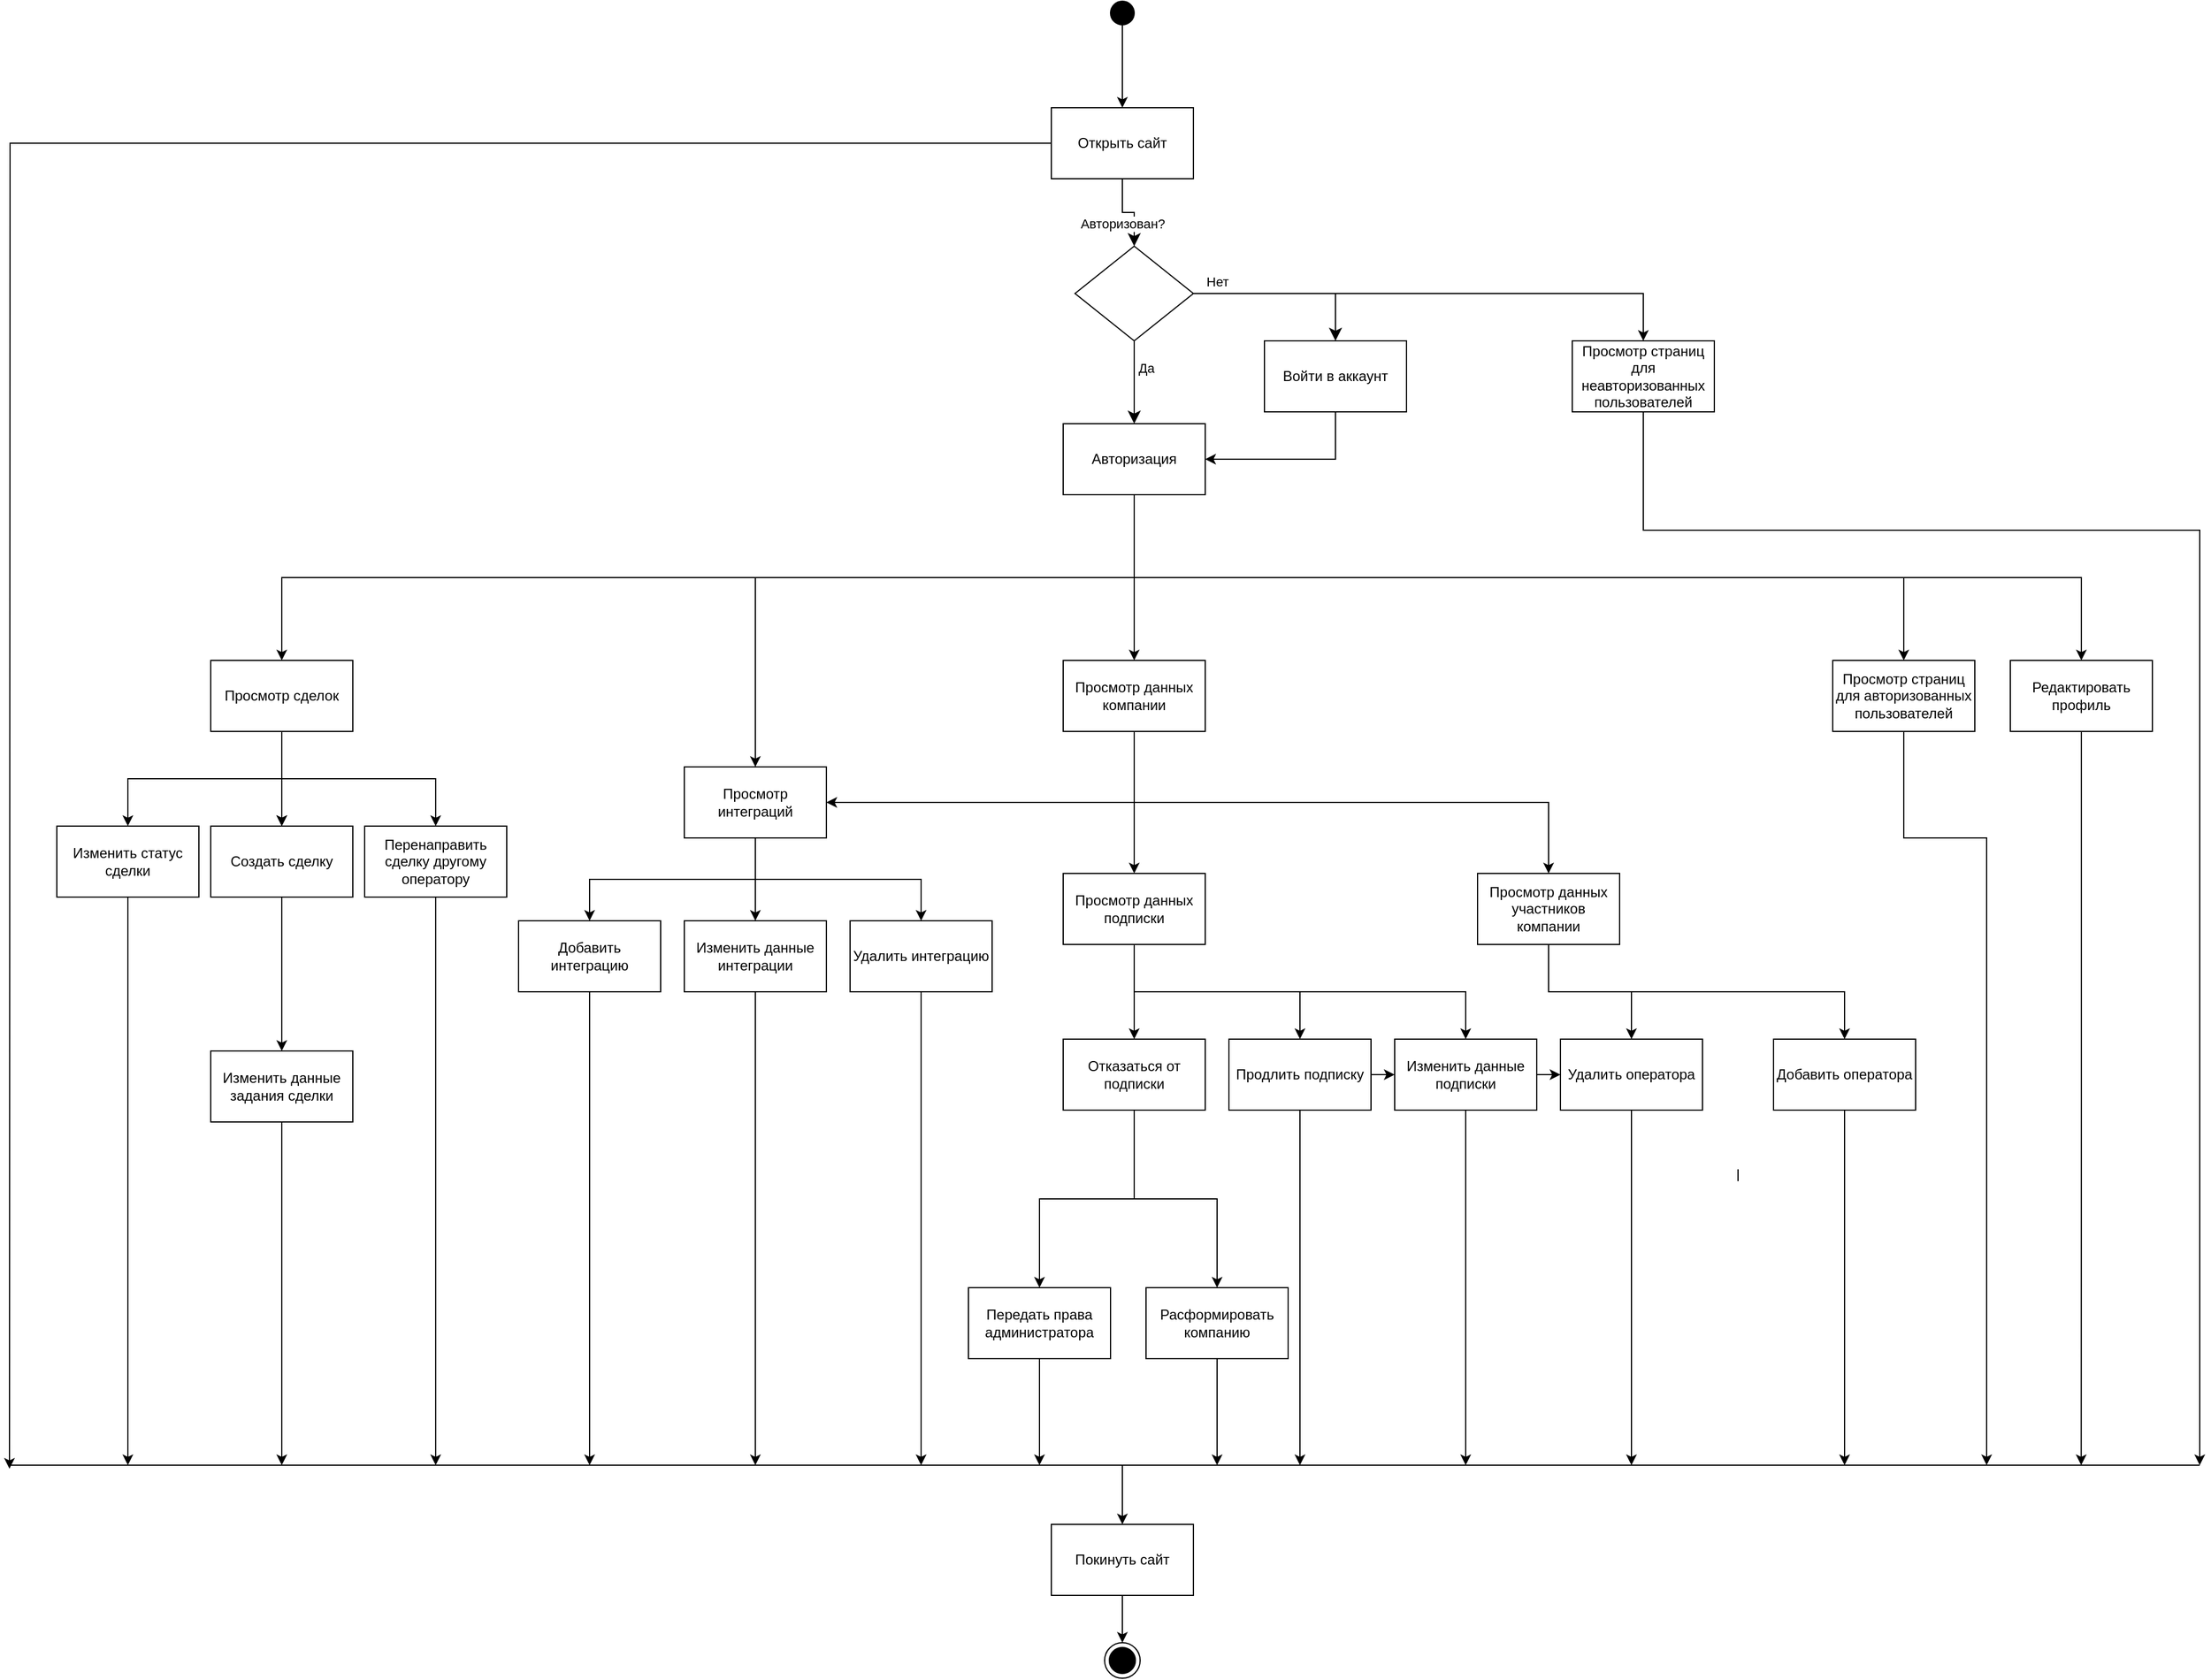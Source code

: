<mxfile version="26.1.3">
  <diagram name="Page-1" id="Uh66OyGz9GJBSdmVf8ia">
    <mxGraphModel dx="2185" dy="773" grid="1" gridSize="10" guides="1" tooltips="1" connect="1" arrows="1" fold="1" page="1" pageScale="1" pageWidth="827" pageHeight="1169" background="#ffffff" math="0" shadow="0">
      <root>
        <mxCell id="0" />
        <mxCell id="1" parent="0" />
        <mxCell id="p5qslzF1SvEQcc3jGU2w-1" value="" style="rounded=0;html=1;jettySize=auto;orthogonalLoop=1;fontSize=11;endArrow=classic;endFill=1;endSize=8;strokeWidth=1;shadow=0;labelBackgroundColor=none;edgeStyle=orthogonalEdgeStyle;exitX=0.5;exitY=1;exitDx=0;exitDy=0;" parent="1" source="p5qslzF1SvEQcc3jGU2w-8" target="p5qslzF1SvEQcc3jGU2w-6" edge="1">
          <mxGeometry relative="1" as="geometry">
            <mxPoint x="290" y="270" as="sourcePoint" />
          </mxGeometry>
        </mxCell>
        <mxCell id="p5qslzF1SvEQcc3jGU2w-2" value="Авторизован?" style="edgeLabel;html=1;align=center;verticalAlign=middle;resizable=0;points=[];" parent="p5qslzF1SvEQcc3jGU2w-1" vertex="1" connectable="0">
          <mxGeometry x="-0.28" y="3" relative="1" as="geometry">
            <mxPoint x="-3" y="14" as="offset" />
          </mxGeometry>
        </mxCell>
        <mxCell id="p5qslzF1SvEQcc3jGU2w-3" value="Да" style="rounded=0;html=1;jettySize=auto;orthogonalLoop=1;fontSize=11;endArrow=classic;endFill=1;endSize=8;strokeWidth=1;shadow=0;labelBackgroundColor=none;edgeStyle=orthogonalEdgeStyle;" parent="1" source="p5qslzF1SvEQcc3jGU2w-6" target="p5qslzF1SvEQcc3jGU2w-17" edge="1">
          <mxGeometry x="-0.337" y="10" relative="1" as="geometry">
            <mxPoint as="offset" />
            <mxPoint x="300" y="377" as="targetPoint" />
          </mxGeometry>
        </mxCell>
        <mxCell id="p5qslzF1SvEQcc3jGU2w-4" value="Нет" style="edgeStyle=orthogonalEdgeStyle;rounded=0;html=1;jettySize=auto;orthogonalLoop=1;fontSize=11;endArrow=classic;endFill=1;endSize=8;strokeWidth=1;shadow=0;labelBackgroundColor=none;" parent="1" source="p5qslzF1SvEQcc3jGU2w-6" target="p5qslzF1SvEQcc3jGU2w-14" edge="1">
          <mxGeometry x="-0.75" y="10" relative="1" as="geometry">
            <mxPoint as="offset" />
            <mxPoint x="430" y="247" as="targetPoint" />
            <Array as="points">
              <mxPoint x="470" y="247" />
            </Array>
          </mxGeometry>
        </mxCell>
        <mxCell id="p5qslzF1SvEQcc3jGU2w-5" style="edgeStyle=orthogonalEdgeStyle;rounded=0;orthogonalLoop=1;jettySize=auto;html=1;exitX=1;exitY=0.5;exitDx=0;exitDy=0;entryX=0.5;entryY=0;entryDx=0;entryDy=0;" parent="1" source="p5qslzF1SvEQcc3jGU2w-6" target="p5qslzF1SvEQcc3jGU2w-40" edge="1">
          <mxGeometry relative="1" as="geometry" />
        </mxCell>
        <mxCell id="p5qslzF1SvEQcc3jGU2w-6" value="" style="rhombus;whiteSpace=wrap;html=1;shadow=0;fontFamily=Helvetica;fontSize=12;align=center;strokeWidth=1;spacing=6;spacingTop=-4;" parent="1" vertex="1">
          <mxGeometry x="250" y="207" width="100" height="80" as="geometry" />
        </mxCell>
        <mxCell id="p5qslzF1SvEQcc3jGU2w-157" style="edgeStyle=orthogonalEdgeStyle;rounded=0;orthogonalLoop=1;jettySize=auto;html=1;exitX=0;exitY=0.5;exitDx=0;exitDy=0;" parent="1" source="p5qslzF1SvEQcc3jGU2w-8" edge="1">
          <mxGeometry relative="1" as="geometry">
            <mxPoint x="-650" y="1240" as="targetPoint" />
          </mxGeometry>
        </mxCell>
        <mxCell id="p5qslzF1SvEQcc3jGU2w-8" value="Открыть сайт" style="rounded=0;whiteSpace=wrap;html=1;" parent="1" vertex="1">
          <mxGeometry x="230" y="90" width="120" height="60" as="geometry" />
        </mxCell>
        <mxCell id="p5qslzF1SvEQcc3jGU2w-9" value="" style="ellipse;shape=doubleEllipse;whiteSpace=wrap;html=1;aspect=fixed;fillColor=#000000;" parent="1" vertex="1">
          <mxGeometry x="280" width="20" height="20" as="geometry" />
        </mxCell>
        <mxCell id="p5qslzF1SvEQcc3jGU2w-10" value="" style="endArrow=classic;html=1;rounded=0;" parent="1" source="p5qslzF1SvEQcc3jGU2w-9" target="p5qslzF1SvEQcc3jGU2w-8" edge="1">
          <mxGeometry width="50" height="50" relative="1" as="geometry">
            <mxPoint x="620" y="260" as="sourcePoint" />
            <mxPoint x="670" y="210" as="targetPoint" />
          </mxGeometry>
        </mxCell>
        <mxCell id="p5qslzF1SvEQcc3jGU2w-13" style="edgeStyle=orthogonalEdgeStyle;rounded=0;orthogonalLoop=1;jettySize=auto;html=1;exitX=0.5;exitY=1;exitDx=0;exitDy=0;entryX=1;entryY=0.5;entryDx=0;entryDy=0;" parent="1" source="p5qslzF1SvEQcc3jGU2w-14" target="p5qslzF1SvEQcc3jGU2w-17" edge="1">
          <mxGeometry relative="1" as="geometry" />
        </mxCell>
        <mxCell id="p5qslzF1SvEQcc3jGU2w-14" value="Войти в аккаунт" style="rounded=0;whiteSpace=wrap;html=1;" parent="1" vertex="1">
          <mxGeometry x="410" y="287" width="120" height="60" as="geometry" />
        </mxCell>
        <mxCell id="p5qslzF1SvEQcc3jGU2w-15" style="edgeStyle=orthogonalEdgeStyle;rounded=0;orthogonalLoop=1;jettySize=auto;html=1;exitX=0.5;exitY=1;exitDx=0;exitDy=0;entryX=0.5;entryY=0;entryDx=0;entryDy=0;" parent="1" source="p5qslzF1SvEQcc3jGU2w-17" target="p5qslzF1SvEQcc3jGU2w-38" edge="1">
          <mxGeometry relative="1" as="geometry" />
        </mxCell>
        <mxCell id="p5qslzF1SvEQcc3jGU2w-16" style="edgeStyle=orthogonalEdgeStyle;rounded=0;orthogonalLoop=1;jettySize=auto;html=1;exitX=0.5;exitY=1;exitDx=0;exitDy=0;entryX=0.5;entryY=0;entryDx=0;entryDy=0;" parent="1" source="p5qslzF1SvEQcc3jGU2w-17" target="p5qslzF1SvEQcc3jGU2w-19" edge="1">
          <mxGeometry relative="1" as="geometry" />
        </mxCell>
        <mxCell id="p5qslzF1SvEQcc3jGU2w-111" style="edgeStyle=orthogonalEdgeStyle;rounded=0;orthogonalLoop=1;jettySize=auto;html=1;exitX=0.5;exitY=1;exitDx=0;exitDy=0;entryX=0.5;entryY=0;entryDx=0;entryDy=0;" parent="1" source="p5qslzF1SvEQcc3jGU2w-17" target="p5qslzF1SvEQcc3jGU2w-68" edge="1">
          <mxGeometry relative="1" as="geometry" />
        </mxCell>
        <mxCell id="p5qslzF1SvEQcc3jGU2w-126" style="edgeStyle=orthogonalEdgeStyle;rounded=0;orthogonalLoop=1;jettySize=auto;html=1;exitX=0.5;exitY=1;exitDx=0;exitDy=0;entryX=0.5;entryY=0;entryDx=0;entryDy=0;" parent="1" source="p5qslzF1SvEQcc3jGU2w-17" target="p5qslzF1SvEQcc3jGU2w-99" edge="1">
          <mxGeometry relative="1" as="geometry">
            <Array as="points">
              <mxPoint x="300" y="487" />
              <mxPoint x="-20" y="487" />
            </Array>
          </mxGeometry>
        </mxCell>
        <mxCell id="p5qslzF1SvEQcc3jGU2w-129" style="edgeStyle=orthogonalEdgeStyle;rounded=0;orthogonalLoop=1;jettySize=auto;html=1;exitX=0.5;exitY=1;exitDx=0;exitDy=0;entryX=0.5;entryY=0;entryDx=0;entryDy=0;" parent="1" source="p5qslzF1SvEQcc3jGU2w-17" target="p5qslzF1SvEQcc3jGU2w-58" edge="1">
          <mxGeometry relative="1" as="geometry" />
        </mxCell>
        <mxCell id="p5qslzF1SvEQcc3jGU2w-17" value="Авторизация" style="rounded=0;whiteSpace=wrap;html=1;" parent="1" vertex="1">
          <mxGeometry x="240" y="357" width="120" height="60" as="geometry" />
        </mxCell>
        <mxCell id="p5qslzF1SvEQcc3jGU2w-154" style="edgeStyle=orthogonalEdgeStyle;rounded=0;orthogonalLoop=1;jettySize=auto;html=1;exitX=0.5;exitY=1;exitDx=0;exitDy=0;" parent="1" source="p5qslzF1SvEQcc3jGU2w-19" edge="1">
          <mxGeometry relative="1" as="geometry">
            <mxPoint x="1099.857" y="1237" as="targetPoint" />
          </mxGeometry>
        </mxCell>
        <mxCell id="p5qslzF1SvEQcc3jGU2w-19" value="Редактировать профиль" style="rounded=0;whiteSpace=wrap;html=1;" parent="1" vertex="1">
          <mxGeometry x="1040" y="557" width="120" height="60" as="geometry" />
        </mxCell>
        <mxCell id="p5qslzF1SvEQcc3jGU2w-33" value="" style="ellipse;html=1;shape=endState;fillColor=#000000;strokeColor=#000000;" parent="1" vertex="1">
          <mxGeometry x="275" y="1387" width="30" height="30" as="geometry" />
        </mxCell>
        <mxCell id="p5qslzF1SvEQcc3jGU2w-153" style="edgeStyle=orthogonalEdgeStyle;rounded=0;orthogonalLoop=1;jettySize=auto;html=1;exitX=0.5;exitY=1;exitDx=0;exitDy=0;" parent="1" source="p5qslzF1SvEQcc3jGU2w-38" edge="1">
          <mxGeometry relative="1" as="geometry">
            <mxPoint x="1020" y="1237" as="targetPoint" />
            <Array as="points">
              <mxPoint x="950" y="707" />
              <mxPoint x="1020" y="707" />
            </Array>
          </mxGeometry>
        </mxCell>
        <mxCell id="p5qslzF1SvEQcc3jGU2w-38" value="Просмотр страниц для авторизованных пользователей" style="rounded=0;whiteSpace=wrap;html=1;" parent="1" vertex="1">
          <mxGeometry x="890" y="557" width="120" height="60" as="geometry" />
        </mxCell>
        <mxCell id="p5qslzF1SvEQcc3jGU2w-156" style="edgeStyle=orthogonalEdgeStyle;rounded=0;orthogonalLoop=1;jettySize=auto;html=1;exitX=0.5;exitY=1;exitDx=0;exitDy=0;" parent="1" source="p5qslzF1SvEQcc3jGU2w-40" edge="1">
          <mxGeometry relative="1" as="geometry">
            <mxPoint x="1200" y="1237" as="targetPoint" />
            <Array as="points">
              <mxPoint x="730" y="447" />
              <mxPoint x="1200" y="447" />
            </Array>
          </mxGeometry>
        </mxCell>
        <mxCell id="p5qslzF1SvEQcc3jGU2w-40" value="Просмотр страниц для неавторизованных пользователей" style="rounded=0;whiteSpace=wrap;html=1;" parent="1" vertex="1">
          <mxGeometry x="670" y="287" width="120" height="60" as="geometry" />
        </mxCell>
        <mxCell id="p5qslzF1SvEQcc3jGU2w-54" style="edgeStyle=orthogonalEdgeStyle;rounded=0;orthogonalLoop=1;jettySize=auto;html=1;exitX=0.5;exitY=1;exitDx=0;exitDy=0;entryX=0.5;entryY=0;entryDx=0;entryDy=0;" parent="1" source="p5qslzF1SvEQcc3jGU2w-58" target="p5qslzF1SvEQcc3jGU2w-60" edge="1">
          <mxGeometry relative="1" as="geometry" />
        </mxCell>
        <mxCell id="p5qslzF1SvEQcc3jGU2w-55" style="edgeStyle=orthogonalEdgeStyle;rounded=0;orthogonalLoop=1;jettySize=auto;html=1;exitX=0.5;exitY=1;exitDx=0;exitDy=0;" parent="1" source="p5qslzF1SvEQcc3jGU2w-58" target="p5qslzF1SvEQcc3jGU2w-62" edge="1">
          <mxGeometry relative="1" as="geometry" />
        </mxCell>
        <mxCell id="p5qslzF1SvEQcc3jGU2w-56" style="edgeStyle=orthogonalEdgeStyle;rounded=0;orthogonalLoop=1;jettySize=auto;html=1;exitX=0.5;exitY=1;exitDx=0;exitDy=0;" parent="1" source="p5qslzF1SvEQcc3jGU2w-58" target="p5qslzF1SvEQcc3jGU2w-64" edge="1">
          <mxGeometry relative="1" as="geometry" />
        </mxCell>
        <mxCell id="p5qslzF1SvEQcc3jGU2w-57" style="edgeStyle=orthogonalEdgeStyle;rounded=0;orthogonalLoop=1;jettySize=auto;html=1;exitX=0.5;exitY=1;exitDx=0;exitDy=0;" parent="1" source="p5qslzF1SvEQcc3jGU2w-60" target="p5qslzF1SvEQcc3jGU2w-88" edge="1">
          <mxGeometry relative="1" as="geometry" />
        </mxCell>
        <mxCell id="p5qslzF1SvEQcc3jGU2w-58" value="Просмотр сделок" style="rounded=0;whiteSpace=wrap;html=1;" parent="1" vertex="1">
          <mxGeometry x="-480" y="557" width="120" height="60" as="geometry" />
        </mxCell>
        <mxCell id="p5qslzF1SvEQcc3jGU2w-133" style="edgeStyle=orthogonalEdgeStyle;rounded=0;orthogonalLoop=1;jettySize=auto;html=1;exitX=0.5;exitY=1;exitDx=0;exitDy=0;" parent="1" source="p5qslzF1SvEQcc3jGU2w-62" edge="1">
          <mxGeometry relative="1" as="geometry">
            <mxPoint x="-290" y="1237" as="targetPoint" />
          </mxGeometry>
        </mxCell>
        <mxCell id="p5qslzF1SvEQcc3jGU2w-62" value="Перенаправить сделку другому оператору" style="rounded=0;whiteSpace=wrap;html=1;" parent="1" vertex="1">
          <mxGeometry x="-350" y="697" width="120" height="60" as="geometry" />
        </mxCell>
        <mxCell id="p5qslzF1SvEQcc3jGU2w-132" style="edgeStyle=orthogonalEdgeStyle;rounded=0;orthogonalLoop=1;jettySize=auto;html=1;exitX=0.5;exitY=1;exitDx=0;exitDy=0;" parent="1" source="p5qslzF1SvEQcc3jGU2w-64" edge="1">
          <mxGeometry relative="1" as="geometry">
            <mxPoint x="-550" y="1237" as="targetPoint" />
          </mxGeometry>
        </mxCell>
        <mxCell id="p5qslzF1SvEQcc3jGU2w-64" value="Изменить статус сделки" style="rounded=0;whiteSpace=wrap;html=1;" parent="1" vertex="1">
          <mxGeometry x="-610" y="697" width="120" height="60" as="geometry" />
        </mxCell>
        <mxCell id="p5qslzF1SvEQcc3jGU2w-119" style="edgeStyle=orthogonalEdgeStyle;rounded=0;orthogonalLoop=1;jettySize=auto;html=1;exitX=0.5;exitY=1;exitDx=0;exitDy=0;entryX=0.5;entryY=0;entryDx=0;entryDy=0;" parent="1" source="p5qslzF1SvEQcc3jGU2w-68" target="p5qslzF1SvEQcc3jGU2w-76" edge="1">
          <mxGeometry relative="1" as="geometry" />
        </mxCell>
        <mxCell id="p5qslzF1SvEQcc3jGU2w-120" style="edgeStyle=orthogonalEdgeStyle;rounded=0;orthogonalLoop=1;jettySize=auto;html=1;exitX=0.5;exitY=1;exitDx=0;exitDy=0;entryX=0.5;entryY=0;entryDx=0;entryDy=0;" parent="1" source="p5qslzF1SvEQcc3jGU2w-68" target="p5qslzF1SvEQcc3jGU2w-72" edge="1">
          <mxGeometry relative="1" as="geometry" />
        </mxCell>
        <mxCell id="p5qslzF1SvEQcc3jGU2w-125" style="edgeStyle=orthogonalEdgeStyle;rounded=0;orthogonalLoop=1;jettySize=auto;html=1;exitX=0.5;exitY=1;exitDx=0;exitDy=0;entryX=1;entryY=0.5;entryDx=0;entryDy=0;" parent="1" source="p5qslzF1SvEQcc3jGU2w-68" target="p5qslzF1SvEQcc3jGU2w-99" edge="1">
          <mxGeometry relative="1" as="geometry" />
        </mxCell>
        <mxCell id="p5qslzF1SvEQcc3jGU2w-68" value="Просмотр данных компании" style="rounded=0;whiteSpace=wrap;html=1;" parent="1" vertex="1">
          <mxGeometry x="240" y="557" width="120" height="60" as="geometry" />
        </mxCell>
        <mxCell id="p5qslzF1SvEQcc3jGU2w-69" style="edgeStyle=orthogonalEdgeStyle;rounded=0;orthogonalLoop=1;jettySize=auto;html=1;exitX=0.5;exitY=1;exitDx=0;exitDy=0;entryX=0.5;entryY=0;entryDx=0;entryDy=0;" parent="1" source="p5qslzF1SvEQcc3jGU2w-72" target="p5qslzF1SvEQcc3jGU2w-79" edge="1">
          <mxGeometry relative="1" as="geometry" />
        </mxCell>
        <mxCell id="p5qslzF1SvEQcc3jGU2w-70" style="edgeStyle=orthogonalEdgeStyle;rounded=0;orthogonalLoop=1;jettySize=auto;html=1;exitX=0.5;exitY=1;exitDx=0;exitDy=0;entryX=0.5;entryY=0;entryDx=0;entryDy=0;" parent="1" source="p5qslzF1SvEQcc3jGU2w-72" target="p5qslzF1SvEQcc3jGU2w-82" edge="1">
          <mxGeometry relative="1" as="geometry" />
        </mxCell>
        <mxCell id="p5qslzF1SvEQcc3jGU2w-114" style="edgeStyle=orthogonalEdgeStyle;rounded=0;orthogonalLoop=1;jettySize=auto;html=1;exitX=0.5;exitY=1;exitDx=0;exitDy=0;" parent="1" source="p5qslzF1SvEQcc3jGU2w-72" target="p5qslzF1SvEQcc3jGU2w-93" edge="1">
          <mxGeometry relative="1" as="geometry" />
        </mxCell>
        <mxCell id="p5qslzF1SvEQcc3jGU2w-72" value="Просмотр данных подписки" style="rounded=0;whiteSpace=wrap;html=1;" parent="1" vertex="1">
          <mxGeometry x="240" y="737" width="120" height="60" as="geometry" />
        </mxCell>
        <mxCell id="p5qslzF1SvEQcc3jGU2w-73" style="edgeStyle=orthogonalEdgeStyle;rounded=0;orthogonalLoop=1;jettySize=auto;html=1;exitX=0.5;exitY=1;exitDx=0;exitDy=0;entryX=0.5;entryY=0;entryDx=0;entryDy=0;" parent="1" source="p5qslzF1SvEQcc3jGU2w-76" target="p5qslzF1SvEQcc3jGU2w-84" edge="1">
          <mxGeometry relative="1" as="geometry" />
        </mxCell>
        <mxCell id="p5qslzF1SvEQcc3jGU2w-74" style="edgeStyle=orthogonalEdgeStyle;rounded=0;orthogonalLoop=1;jettySize=auto;html=1;exitX=0.5;exitY=1;exitDx=0;exitDy=0;" parent="1" source="p5qslzF1SvEQcc3jGU2w-76" target="p5qslzF1SvEQcc3jGU2w-86" edge="1">
          <mxGeometry relative="1" as="geometry" />
        </mxCell>
        <mxCell id="p5qslzF1SvEQcc3jGU2w-76" value="Просмотр данных участников компании" style="rounded=0;whiteSpace=wrap;html=1;" parent="1" vertex="1">
          <mxGeometry x="590" y="737" width="120" height="60" as="geometry" />
        </mxCell>
        <mxCell id="p5qslzF1SvEQcc3jGU2w-77" style="edgeStyle=orthogonalEdgeStyle;rounded=0;orthogonalLoop=1;jettySize=auto;html=1;exitX=1;exitY=0.5;exitDx=0;exitDy=0;entryX=0;entryY=0.5;entryDx=0;entryDy=0;" parent="1" source="p5qslzF1SvEQcc3jGU2w-79" target="p5qslzF1SvEQcc3jGU2w-82" edge="1">
          <mxGeometry relative="1" as="geometry" />
        </mxCell>
        <mxCell id="p5qslzF1SvEQcc3jGU2w-140" style="edgeStyle=orthogonalEdgeStyle;rounded=0;orthogonalLoop=1;jettySize=auto;html=1;exitX=0.5;exitY=1;exitDx=0;exitDy=0;" parent="1" source="p5qslzF1SvEQcc3jGU2w-79" edge="1">
          <mxGeometry relative="1" as="geometry">
            <mxPoint x="440" y="1237" as="targetPoint" />
          </mxGeometry>
        </mxCell>
        <mxCell id="p5qslzF1SvEQcc3jGU2w-79" value="Продлить подписку" style="rounded=0;whiteSpace=wrap;html=1;" parent="1" vertex="1">
          <mxGeometry x="380" y="877" width="120" height="60" as="geometry" />
        </mxCell>
        <mxCell id="p5qslzF1SvEQcc3jGU2w-80" style="edgeStyle=orthogonalEdgeStyle;rounded=0;orthogonalLoop=1;jettySize=auto;html=1;exitX=1;exitY=0.5;exitDx=0;exitDy=0;entryX=0;entryY=0.5;entryDx=0;entryDy=0;" parent="1" source="p5qslzF1SvEQcc3jGU2w-82" target="p5qslzF1SvEQcc3jGU2w-84" edge="1">
          <mxGeometry relative="1" as="geometry" />
        </mxCell>
        <mxCell id="p5qslzF1SvEQcc3jGU2w-141" style="edgeStyle=orthogonalEdgeStyle;rounded=0;orthogonalLoop=1;jettySize=auto;html=1;exitX=0.5;exitY=1;exitDx=0;exitDy=0;" parent="1" source="p5qslzF1SvEQcc3jGU2w-82" edge="1">
          <mxGeometry relative="1" as="geometry">
            <mxPoint x="580" y="1237" as="targetPoint" />
          </mxGeometry>
        </mxCell>
        <mxCell id="p5qslzF1SvEQcc3jGU2w-82" value="Изменить данные подписки" style="rounded=0;whiteSpace=wrap;html=1;" parent="1" vertex="1">
          <mxGeometry x="520" y="877" width="120" height="60" as="geometry" />
        </mxCell>
        <mxCell id="p5qslzF1SvEQcc3jGU2w-142" style="edgeStyle=orthogonalEdgeStyle;rounded=0;orthogonalLoop=1;jettySize=auto;html=1;exitX=0.5;exitY=1;exitDx=0;exitDy=0;" parent="1" source="p5qslzF1SvEQcc3jGU2w-84" edge="1">
          <mxGeometry relative="1" as="geometry">
            <mxPoint x="720" y="1237" as="targetPoint" />
          </mxGeometry>
        </mxCell>
        <mxCell id="p5qslzF1SvEQcc3jGU2w-84" value="Удалить оператора" style="rounded=0;whiteSpace=wrap;html=1;" parent="1" vertex="1">
          <mxGeometry x="660" y="877" width="120" height="60" as="geometry" />
        </mxCell>
        <mxCell id="p5qslzF1SvEQcc3jGU2w-144" style="edgeStyle=orthogonalEdgeStyle;rounded=0;orthogonalLoop=1;jettySize=auto;html=1;exitX=0.5;exitY=1;exitDx=0;exitDy=0;" parent="1" source="p5qslzF1SvEQcc3jGU2w-86" edge="1">
          <mxGeometry relative="1" as="geometry">
            <mxPoint x="900" y="1237" as="targetPoint" />
          </mxGeometry>
        </mxCell>
        <mxCell id="p5qslzF1SvEQcc3jGU2w-86" value="Добавить оператора" style="rounded=0;whiteSpace=wrap;html=1;" parent="1" vertex="1">
          <mxGeometry x="840" y="877" width="120" height="60" as="geometry" />
        </mxCell>
        <mxCell id="p5qslzF1SvEQcc3jGU2w-130" style="edgeStyle=orthogonalEdgeStyle;rounded=0;orthogonalLoop=1;jettySize=auto;html=1;exitX=0.5;exitY=1;exitDx=0;exitDy=0;" parent="1" source="p5qslzF1SvEQcc3jGU2w-88" edge="1">
          <mxGeometry relative="1" as="geometry">
            <mxPoint x="-420" y="1237" as="targetPoint" />
          </mxGeometry>
        </mxCell>
        <mxCell id="p5qslzF1SvEQcc3jGU2w-88" value="Изменить данные задания сделки" style="rounded=0;whiteSpace=wrap;html=1;" parent="1" vertex="1">
          <mxGeometry x="-480" y="887" width="120" height="60" as="geometry" />
        </mxCell>
        <mxCell id="p5qslzF1SvEQcc3jGU2w-139" style="edgeStyle=orthogonalEdgeStyle;rounded=0;orthogonalLoop=1;jettySize=auto;html=1;exitX=0.5;exitY=1;exitDx=0;exitDy=0;" parent="1" source="p5qslzF1SvEQcc3jGU2w-90" edge="1">
          <mxGeometry relative="1" as="geometry">
            <mxPoint x="370" y="1237" as="targetPoint" />
          </mxGeometry>
        </mxCell>
        <mxCell id="p5qslzF1SvEQcc3jGU2w-90" value="Расформировать компанию" style="rounded=0;whiteSpace=wrap;html=1;" parent="1" vertex="1">
          <mxGeometry x="310" y="1087" width="120" height="60" as="geometry" />
        </mxCell>
        <mxCell id="p5qslzF1SvEQcc3jGU2w-91" style="edgeStyle=orthogonalEdgeStyle;rounded=0;orthogonalLoop=1;jettySize=auto;html=1;exitX=0.5;exitY=1;exitDx=0;exitDy=0;entryX=0.5;entryY=0;entryDx=0;entryDy=0;" parent="1" source="p5qslzF1SvEQcc3jGU2w-93" target="p5qslzF1SvEQcc3jGU2w-90" edge="1">
          <mxGeometry relative="1" as="geometry" />
        </mxCell>
        <mxCell id="p5qslzF1SvEQcc3jGU2w-113" style="edgeStyle=orthogonalEdgeStyle;rounded=0;orthogonalLoop=1;jettySize=auto;html=1;exitX=0.5;exitY=1;exitDx=0;exitDy=0;entryX=0.5;entryY=0;entryDx=0;entryDy=0;" parent="1" source="p5qslzF1SvEQcc3jGU2w-93" target="p5qslzF1SvEQcc3jGU2w-95" edge="1">
          <mxGeometry relative="1" as="geometry" />
        </mxCell>
        <mxCell id="p5qslzF1SvEQcc3jGU2w-93" value="Отказаться от подписки" style="rounded=0;whiteSpace=wrap;html=1;" parent="1" vertex="1">
          <mxGeometry x="240" y="877" width="120" height="60" as="geometry" />
        </mxCell>
        <mxCell id="p5qslzF1SvEQcc3jGU2w-138" style="edgeStyle=orthogonalEdgeStyle;rounded=0;orthogonalLoop=1;jettySize=auto;html=1;exitX=0.5;exitY=1;exitDx=0;exitDy=0;" parent="1" source="p5qslzF1SvEQcc3jGU2w-95" edge="1">
          <mxGeometry relative="1" as="geometry">
            <mxPoint x="220" y="1237" as="targetPoint" />
          </mxGeometry>
        </mxCell>
        <mxCell id="p5qslzF1SvEQcc3jGU2w-95" value="Передать права администратора" style="rounded=0;whiteSpace=wrap;html=1;" parent="1" vertex="1">
          <mxGeometry x="160" y="1087" width="120" height="60" as="geometry" />
        </mxCell>
        <mxCell id="p5qslzF1SvEQcc3jGU2w-96" style="edgeStyle=orthogonalEdgeStyle;rounded=0;orthogonalLoop=1;jettySize=auto;html=1;exitX=0.5;exitY=1;exitDx=0;exitDy=0;entryX=0.5;entryY=0;entryDx=0;entryDy=0;" parent="1" source="p5qslzF1SvEQcc3jGU2w-99" target="p5qslzF1SvEQcc3jGU2w-103" edge="1">
          <mxGeometry relative="1" as="geometry" />
        </mxCell>
        <mxCell id="p5qslzF1SvEQcc3jGU2w-97" style="edgeStyle=orthogonalEdgeStyle;rounded=0;orthogonalLoop=1;jettySize=auto;html=1;exitX=0.5;exitY=1;exitDx=0;exitDy=0;entryX=0.5;entryY=0;entryDx=0;entryDy=0;" parent="1" source="p5qslzF1SvEQcc3jGU2w-99" target="p5qslzF1SvEQcc3jGU2w-101" edge="1">
          <mxGeometry relative="1" as="geometry" />
        </mxCell>
        <mxCell id="p5qslzF1SvEQcc3jGU2w-98" style="edgeStyle=orthogonalEdgeStyle;rounded=0;orthogonalLoop=1;jettySize=auto;html=1;exitX=0.5;exitY=1;exitDx=0;exitDy=0;entryX=0.5;entryY=0;entryDx=0;entryDy=0;" parent="1" source="p5qslzF1SvEQcc3jGU2w-99" target="p5qslzF1SvEQcc3jGU2w-105" edge="1">
          <mxGeometry relative="1" as="geometry" />
        </mxCell>
        <mxCell id="p5qslzF1SvEQcc3jGU2w-99" value="Просмотр интеграций" style="rounded=0;whiteSpace=wrap;html=1;" parent="1" vertex="1">
          <mxGeometry x="-80" y="647" width="120" height="60" as="geometry" />
        </mxCell>
        <mxCell id="p5qslzF1SvEQcc3jGU2w-134" style="edgeStyle=orthogonalEdgeStyle;rounded=0;orthogonalLoop=1;jettySize=auto;html=1;exitX=0.5;exitY=1;exitDx=0;exitDy=0;" parent="1" source="p5qslzF1SvEQcc3jGU2w-101" edge="1">
          <mxGeometry relative="1" as="geometry">
            <mxPoint x="-160" y="1237" as="targetPoint" />
          </mxGeometry>
        </mxCell>
        <mxCell id="p5qslzF1SvEQcc3jGU2w-101" value="Добавить интеграцию&lt;span style=&quot;color: rgba(0, 0, 0, 0); font-family: monospace; font-size: 0px; text-align: start; text-wrap-mode: nowrap;&quot;&gt;%3CmxGraphModel%3E%3Croot%3E%3CmxCell%20id%3D%220%22%2F%3E%3CmxCell%20id%3D%221%22%20parent%3D%220%22%2F%3E%3CmxCell%20id%3D%222%22%20value%3D%22%D0%9F%D1%80%D0%BE%D1%81%D0%BC%D0%BE%D1%82%D1%80%20%D0%B8%D0%BD%D1%82%D0%B5%D0%B3%D1%80%D0%B0%D1%86%D0%B8%D0%B9%22%20style%3D%22rounded%3D0%3BwhiteSpace%3Dwrap%3Bhtml%3D1%3B%22%20vertex%3D%221%22%20parent%3D%221%22%3E%3CmxGeometry%20x%3D%22420%22%20y%3D%221540%22%20width%3D%22120%22%20height%3D%2260%22%20as%3D%22geometry%22%2F%3E%3C%2FmxCell%3E%3C%2Froot%3E%3C%2FmxGraphModel%3E&lt;/span&gt;" style="rounded=0;whiteSpace=wrap;html=1;" parent="1" vertex="1">
          <mxGeometry x="-220" y="777" width="120" height="60" as="geometry" />
        </mxCell>
        <mxCell id="p5qslzF1SvEQcc3jGU2w-136" style="edgeStyle=orthogonalEdgeStyle;rounded=0;orthogonalLoop=1;jettySize=auto;html=1;exitX=0.5;exitY=1;exitDx=0;exitDy=0;" parent="1" source="p5qslzF1SvEQcc3jGU2w-103" edge="1">
          <mxGeometry relative="1" as="geometry">
            <mxPoint x="-20" y="1237" as="targetPoint" />
          </mxGeometry>
        </mxCell>
        <mxCell id="p5qslzF1SvEQcc3jGU2w-103" value="Изменить данные интеграции" style="rounded=0;whiteSpace=wrap;html=1;" parent="1" vertex="1">
          <mxGeometry x="-80" y="777" width="120" height="60" as="geometry" />
        </mxCell>
        <mxCell id="p5qslzF1SvEQcc3jGU2w-137" style="edgeStyle=orthogonalEdgeStyle;rounded=0;orthogonalLoop=1;jettySize=auto;html=1;exitX=0.5;exitY=1;exitDx=0;exitDy=0;" parent="1" source="p5qslzF1SvEQcc3jGU2w-105" edge="1">
          <mxGeometry relative="1" as="geometry">
            <mxPoint x="120" y="1237" as="targetPoint" />
          </mxGeometry>
        </mxCell>
        <mxCell id="p5qslzF1SvEQcc3jGU2w-105" value="Удалить интеграцию" style="rounded=0;whiteSpace=wrap;html=1;" parent="1" vertex="1">
          <mxGeometry x="60" y="777" width="120" height="60" as="geometry" />
        </mxCell>
        <mxCell id="p5qslzF1SvEQcc3jGU2w-106" style="edgeStyle=orthogonalEdgeStyle;rounded=0;orthogonalLoop=1;jettySize=auto;html=1;exitX=0.5;exitY=1;exitDx=0;exitDy=0;entryX=0.5;entryY=0;entryDx=0;entryDy=0;" parent="1" source="p5qslzF1SvEQcc3jGU2w-107" target="p5qslzF1SvEQcc3jGU2w-33" edge="1">
          <mxGeometry relative="1" as="geometry" />
        </mxCell>
        <mxCell id="p5qslzF1SvEQcc3jGU2w-107" value="Покинуть сайт" style="rounded=0;whiteSpace=wrap;html=1;" parent="1" vertex="1">
          <mxGeometry x="230" y="1287" width="120" height="60" as="geometry" />
        </mxCell>
        <mxCell id="p5qslzF1SvEQcc3jGU2w-110" value="" style="endArrow=none;html=1;rounded=0;" parent="1" edge="1">
          <mxGeometry width="50" height="50" relative="1" as="geometry">
            <mxPoint x="810" y="987" as="sourcePoint" />
            <mxPoint x="810" y="997" as="targetPoint" />
          </mxGeometry>
        </mxCell>
        <mxCell id="p5qslzF1SvEQcc3jGU2w-112" value="" style="edgeStyle=orthogonalEdgeStyle;rounded=0;orthogonalLoop=1;jettySize=auto;html=1;exitX=0.5;exitY=1;exitDx=0;exitDy=0;" parent="1" source="p5qslzF1SvEQcc3jGU2w-58" target="p5qslzF1SvEQcc3jGU2w-60" edge="1">
          <mxGeometry relative="1" as="geometry">
            <mxPoint x="-420" y="617" as="sourcePoint" />
            <mxPoint x="-750" y="1047" as="targetPoint" />
          </mxGeometry>
        </mxCell>
        <mxCell id="p5qslzF1SvEQcc3jGU2w-60" value="Создать сделку" style="rounded=0;whiteSpace=wrap;html=1;" parent="1" vertex="1">
          <mxGeometry x="-480" y="697" width="120" height="60" as="geometry" />
        </mxCell>
        <mxCell id="p5qslzF1SvEQcc3jGU2w-128" value="" style="endArrow=none;html=1;rounded=0;" parent="1" edge="1">
          <mxGeometry width="50" height="50" relative="1" as="geometry">
            <mxPoint x="-650" y="1237" as="sourcePoint" />
            <mxPoint x="1200" y="1237" as="targetPoint" />
          </mxGeometry>
        </mxCell>
        <mxCell id="p5qslzF1SvEQcc3jGU2w-151" value="" style="endArrow=classic;html=1;rounded=0;entryX=0.5;entryY=0;entryDx=0;entryDy=0;" parent="1" target="p5qslzF1SvEQcc3jGU2w-107" edge="1">
          <mxGeometry width="50" height="50" relative="1" as="geometry">
            <mxPoint x="290" y="1237" as="sourcePoint" />
            <mxPoint x="350" y="1287" as="targetPoint" />
          </mxGeometry>
        </mxCell>
      </root>
    </mxGraphModel>
  </diagram>
</mxfile>
